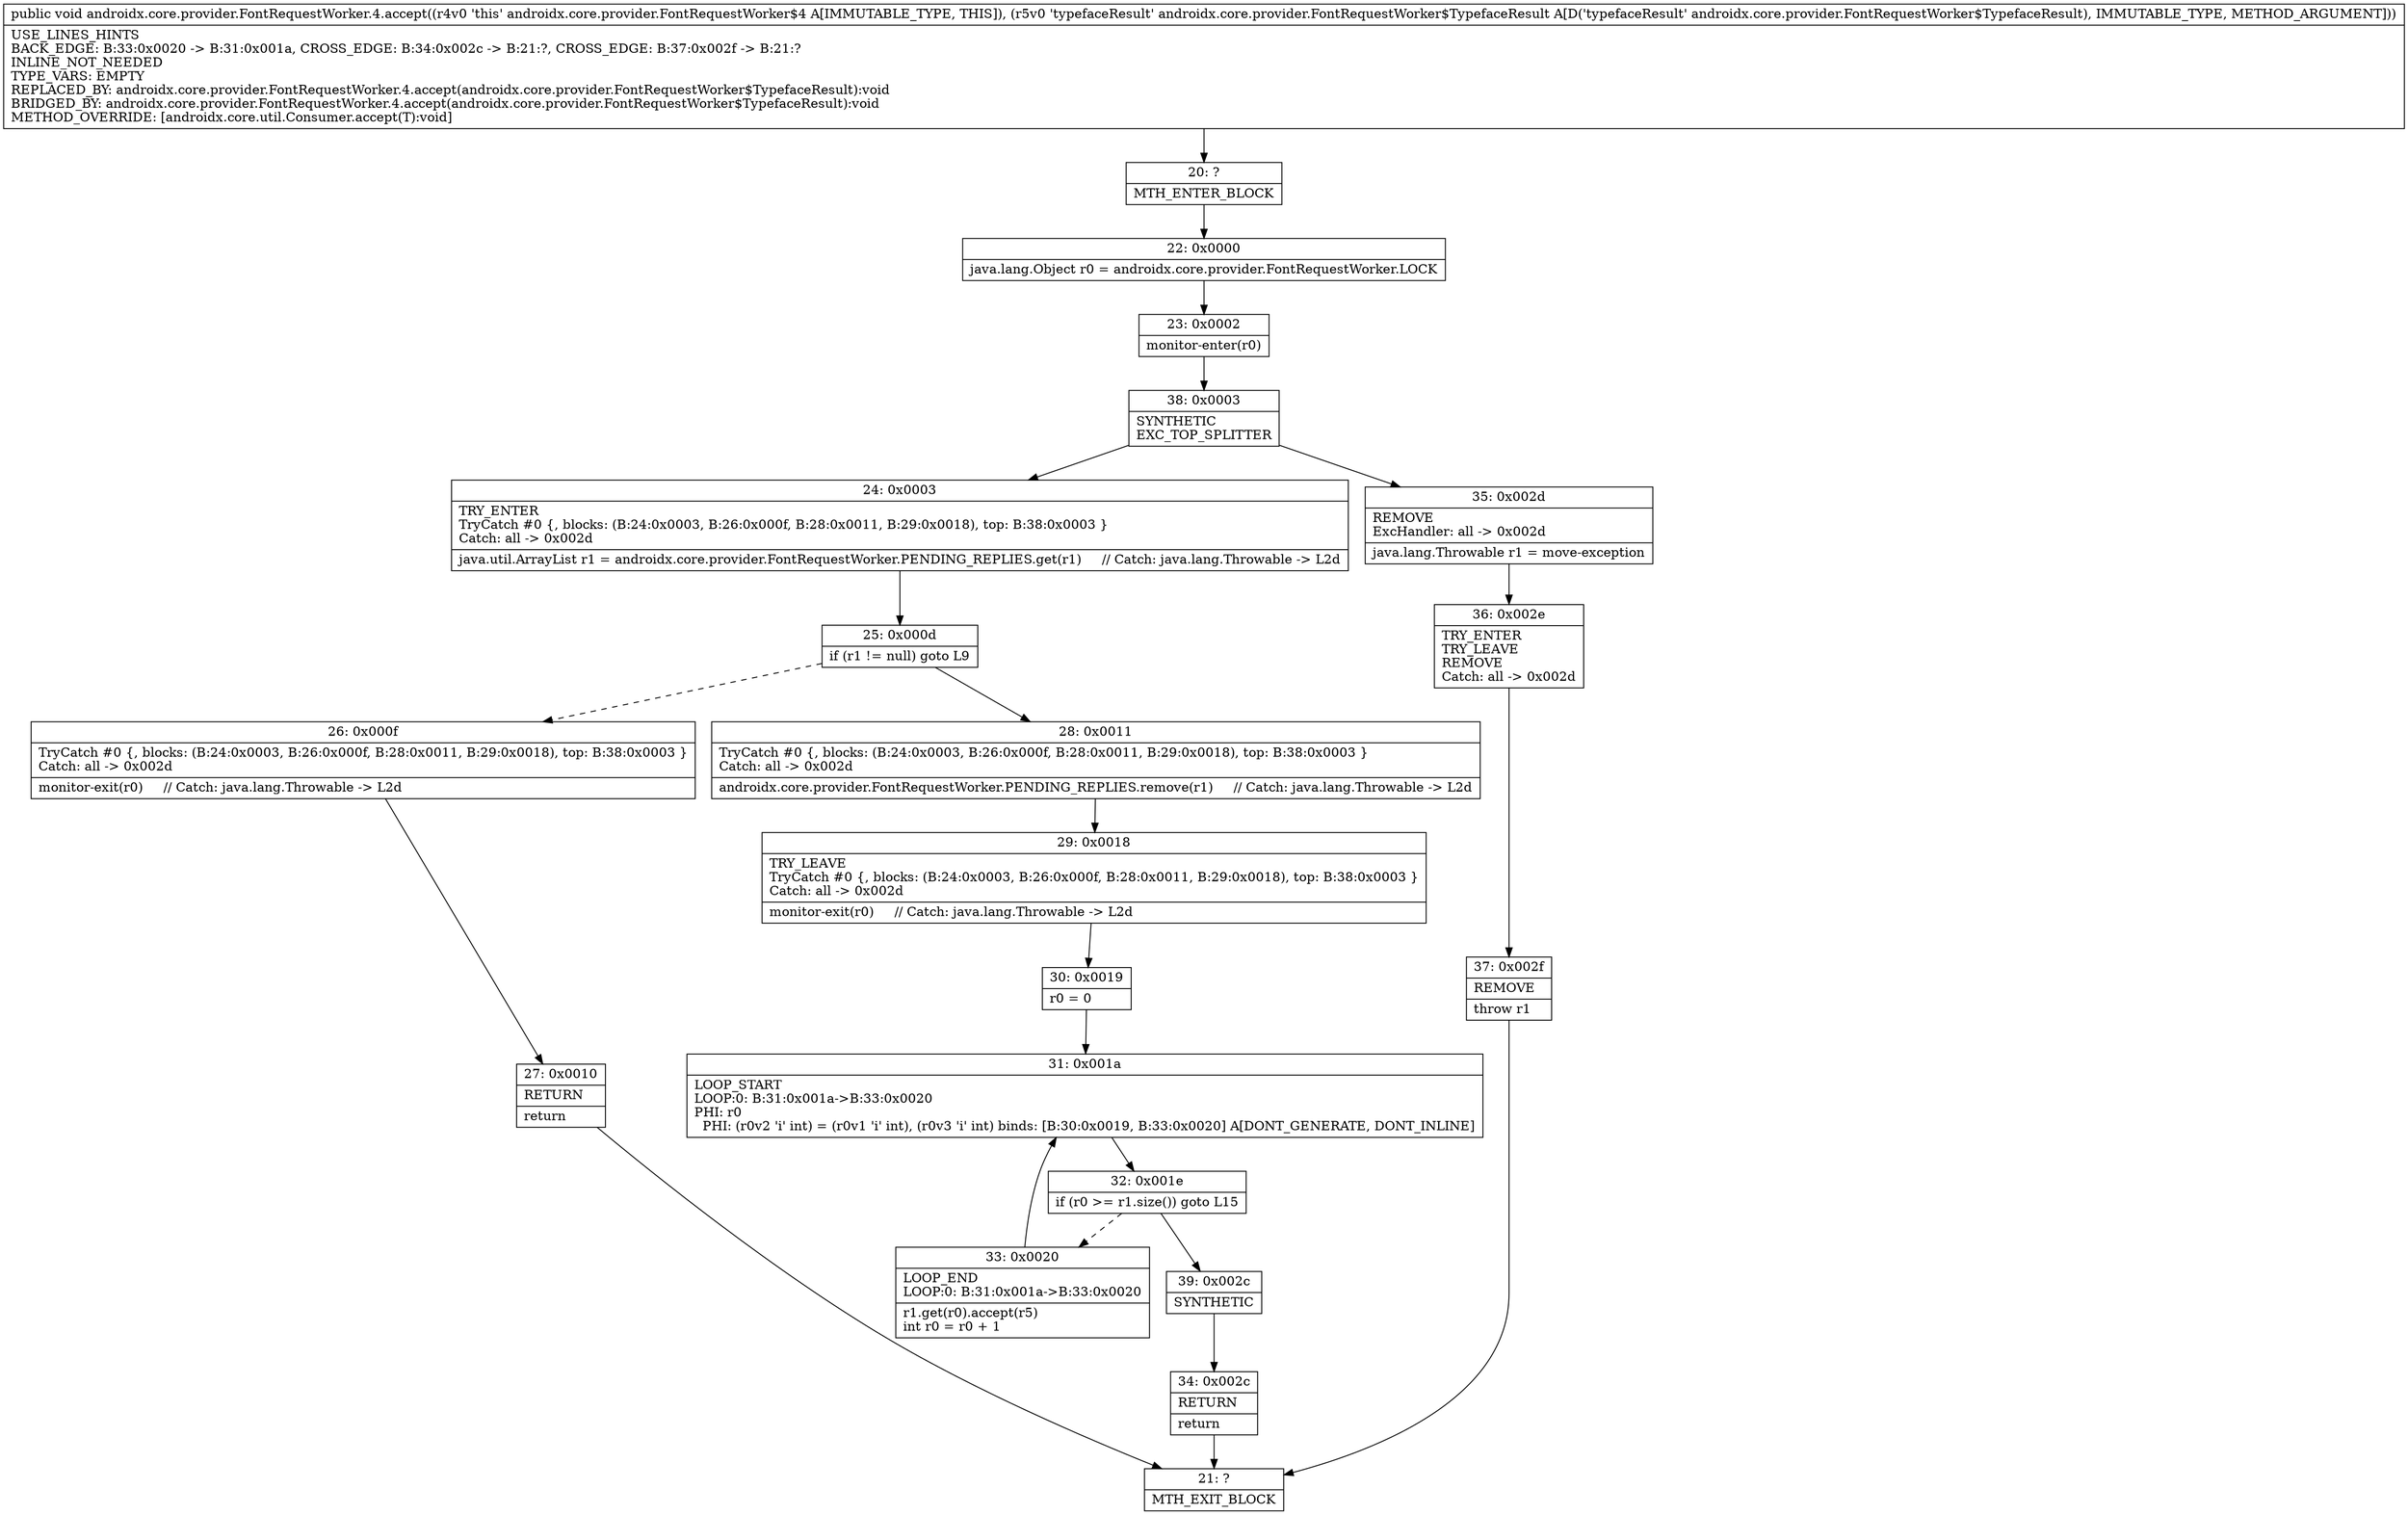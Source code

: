 digraph "CFG forandroidx.core.provider.FontRequestWorker.4.accept(Landroidx\/core\/provider\/FontRequestWorker$TypefaceResult;)V" {
Node_20 [shape=record,label="{20\:\ ?|MTH_ENTER_BLOCK\l}"];
Node_22 [shape=record,label="{22\:\ 0x0000|java.lang.Object r0 = androidx.core.provider.FontRequestWorker.LOCK\l}"];
Node_23 [shape=record,label="{23\:\ 0x0002|monitor\-enter(r0)\l}"];
Node_38 [shape=record,label="{38\:\ 0x0003|SYNTHETIC\lEXC_TOP_SPLITTER\l}"];
Node_24 [shape=record,label="{24\:\ 0x0003|TRY_ENTER\lTryCatch #0 \{, blocks: (B:24:0x0003, B:26:0x000f, B:28:0x0011, B:29:0x0018), top: B:38:0x0003 \}\lCatch: all \-\> 0x002d\l|java.util.ArrayList r1 = androidx.core.provider.FontRequestWorker.PENDING_REPLIES.get(r1)     \/\/ Catch: java.lang.Throwable \-\> L2d\l}"];
Node_25 [shape=record,label="{25\:\ 0x000d|if (r1 != null) goto L9\l}"];
Node_26 [shape=record,label="{26\:\ 0x000f|TryCatch #0 \{, blocks: (B:24:0x0003, B:26:0x000f, B:28:0x0011, B:29:0x0018), top: B:38:0x0003 \}\lCatch: all \-\> 0x002d\l|monitor\-exit(r0)     \/\/ Catch: java.lang.Throwable \-\> L2d\l}"];
Node_27 [shape=record,label="{27\:\ 0x0010|RETURN\l|return\l}"];
Node_21 [shape=record,label="{21\:\ ?|MTH_EXIT_BLOCK\l}"];
Node_28 [shape=record,label="{28\:\ 0x0011|TryCatch #0 \{, blocks: (B:24:0x0003, B:26:0x000f, B:28:0x0011, B:29:0x0018), top: B:38:0x0003 \}\lCatch: all \-\> 0x002d\l|androidx.core.provider.FontRequestWorker.PENDING_REPLIES.remove(r1)     \/\/ Catch: java.lang.Throwable \-\> L2d\l}"];
Node_29 [shape=record,label="{29\:\ 0x0018|TRY_LEAVE\lTryCatch #0 \{, blocks: (B:24:0x0003, B:26:0x000f, B:28:0x0011, B:29:0x0018), top: B:38:0x0003 \}\lCatch: all \-\> 0x002d\l|monitor\-exit(r0)     \/\/ Catch: java.lang.Throwable \-\> L2d\l}"];
Node_30 [shape=record,label="{30\:\ 0x0019|r0 = 0\l}"];
Node_31 [shape=record,label="{31\:\ 0x001a|LOOP_START\lLOOP:0: B:31:0x001a\-\>B:33:0x0020\lPHI: r0 \l  PHI: (r0v2 'i' int) = (r0v1 'i' int), (r0v3 'i' int) binds: [B:30:0x0019, B:33:0x0020] A[DONT_GENERATE, DONT_INLINE]\l}"];
Node_32 [shape=record,label="{32\:\ 0x001e|if (r0 \>= r1.size()) goto L15\l}"];
Node_33 [shape=record,label="{33\:\ 0x0020|LOOP_END\lLOOP:0: B:31:0x001a\-\>B:33:0x0020\l|r1.get(r0).accept(r5)\lint r0 = r0 + 1\l}"];
Node_39 [shape=record,label="{39\:\ 0x002c|SYNTHETIC\l}"];
Node_34 [shape=record,label="{34\:\ 0x002c|RETURN\l|return\l}"];
Node_35 [shape=record,label="{35\:\ 0x002d|REMOVE\lExcHandler: all \-\> 0x002d\l|java.lang.Throwable r1 = move\-exception\l}"];
Node_36 [shape=record,label="{36\:\ 0x002e|TRY_ENTER\lTRY_LEAVE\lREMOVE\lCatch: all \-\> 0x002d\l}"];
Node_37 [shape=record,label="{37\:\ 0x002f|REMOVE\l|throw r1\l}"];
MethodNode[shape=record,label="{public void androidx.core.provider.FontRequestWorker.4.accept((r4v0 'this' androidx.core.provider.FontRequestWorker$4 A[IMMUTABLE_TYPE, THIS]), (r5v0 'typefaceResult' androidx.core.provider.FontRequestWorker$TypefaceResult A[D('typefaceResult' androidx.core.provider.FontRequestWorker$TypefaceResult), IMMUTABLE_TYPE, METHOD_ARGUMENT]))  | USE_LINES_HINTS\lBACK_EDGE: B:33:0x0020 \-\> B:31:0x001a, CROSS_EDGE: B:34:0x002c \-\> B:21:?, CROSS_EDGE: B:37:0x002f \-\> B:21:?\lINLINE_NOT_NEEDED\lTYPE_VARS: EMPTY\lREPLACED_BY: androidx.core.provider.FontRequestWorker.4.accept(androidx.core.provider.FontRequestWorker$TypefaceResult):void\lBRIDGED_BY: androidx.core.provider.FontRequestWorker.4.accept(androidx.core.provider.FontRequestWorker$TypefaceResult):void\lMETHOD_OVERRIDE: [androidx.core.util.Consumer.accept(T):void]\l}"];
MethodNode -> Node_20;Node_20 -> Node_22;
Node_22 -> Node_23;
Node_23 -> Node_38;
Node_38 -> Node_24;
Node_38 -> Node_35;
Node_24 -> Node_25;
Node_25 -> Node_26[style=dashed];
Node_25 -> Node_28;
Node_26 -> Node_27;
Node_27 -> Node_21;
Node_28 -> Node_29;
Node_29 -> Node_30;
Node_30 -> Node_31;
Node_31 -> Node_32;
Node_32 -> Node_33[style=dashed];
Node_32 -> Node_39;
Node_33 -> Node_31;
Node_39 -> Node_34;
Node_34 -> Node_21;
Node_35 -> Node_36;
Node_36 -> Node_37;
Node_37 -> Node_21;
}

